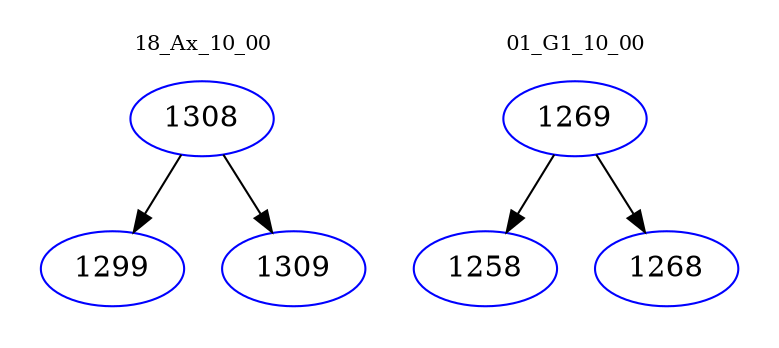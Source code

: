 digraph{
subgraph cluster_0 {
color = white
label = "18_Ax_10_00";
fontsize=10;
T0_1308 [label="1308", color="blue"]
T0_1308 -> T0_1299 [color="black"]
T0_1299 [label="1299", color="blue"]
T0_1308 -> T0_1309 [color="black"]
T0_1309 [label="1309", color="blue"]
}
subgraph cluster_1 {
color = white
label = "01_G1_10_00";
fontsize=10;
T1_1269 [label="1269", color="blue"]
T1_1269 -> T1_1258 [color="black"]
T1_1258 [label="1258", color="blue"]
T1_1269 -> T1_1268 [color="black"]
T1_1268 [label="1268", color="blue"]
}
}
